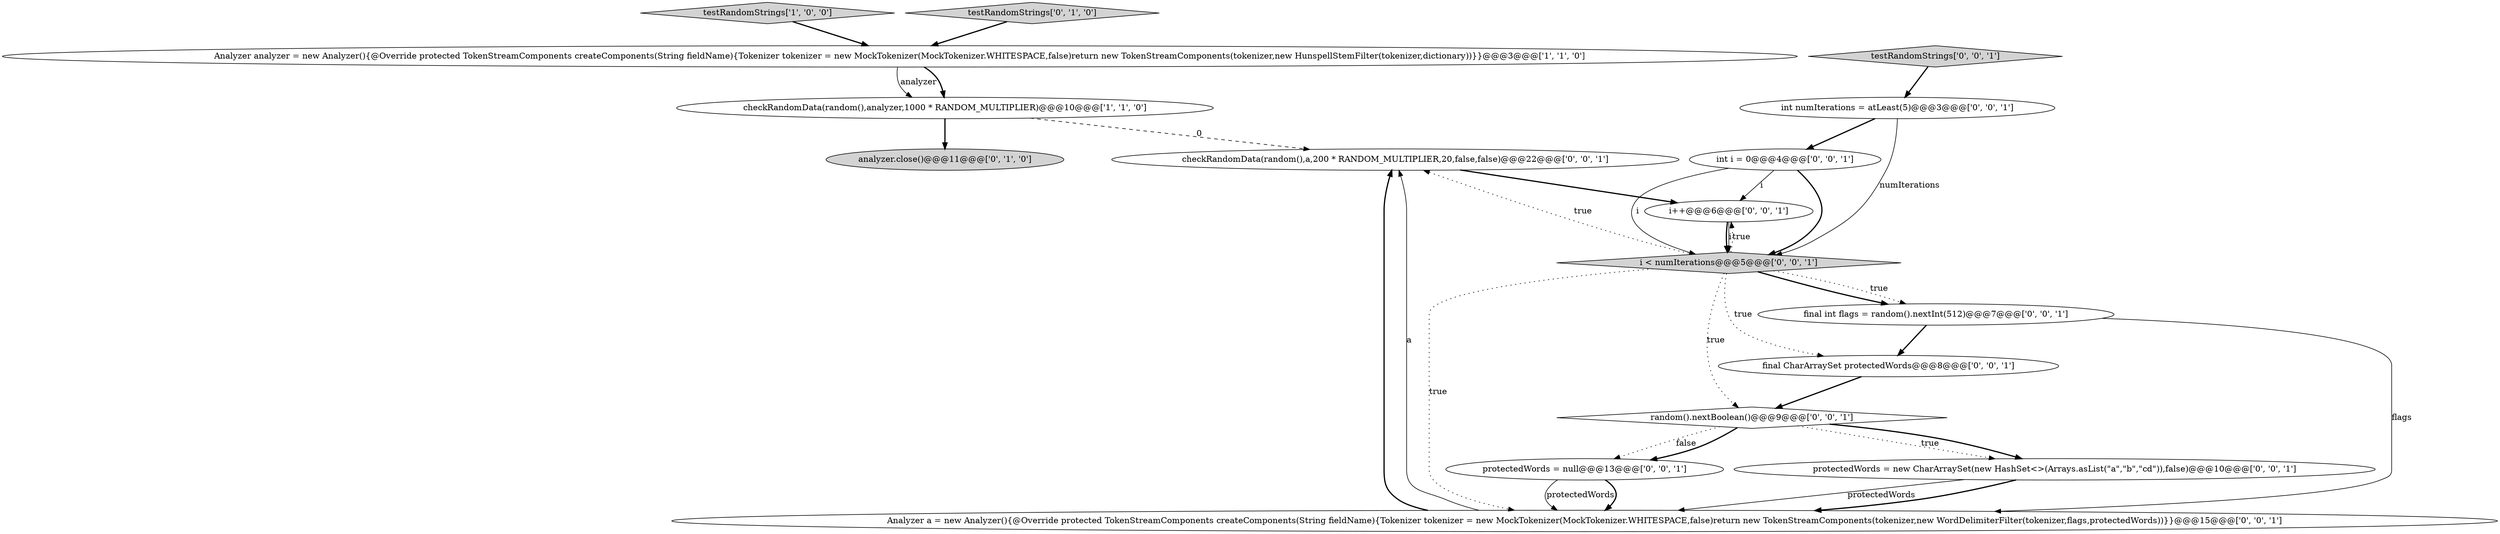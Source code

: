 digraph {
1 [style = filled, label = "testRandomStrings['1', '0', '0']", fillcolor = lightgray, shape = diamond image = "AAA0AAABBB1BBB"];
4 [style = filled, label = "analyzer.close()@@@11@@@['0', '1', '0']", fillcolor = lightgray, shape = ellipse image = "AAA1AAABBB2BBB"];
8 [style = filled, label = "int numIterations = atLeast(5)@@@3@@@['0', '0', '1']", fillcolor = white, shape = ellipse image = "AAA0AAABBB3BBB"];
15 [style = filled, label = "int i = 0@@@4@@@['0', '0', '1']", fillcolor = white, shape = ellipse image = "AAA0AAABBB3BBB"];
0 [style = filled, label = "checkRandomData(random(),analyzer,1000 * RANDOM_MULTIPLIER)@@@10@@@['1', '1', '0']", fillcolor = white, shape = ellipse image = "AAA0AAABBB1BBB"];
14 [style = filled, label = "checkRandomData(random(),a,200 * RANDOM_MULTIPLIER,20,false,false)@@@22@@@['0', '0', '1']", fillcolor = white, shape = ellipse image = "AAA0AAABBB3BBB"];
7 [style = filled, label = "final int flags = random().nextInt(512)@@@7@@@['0', '0', '1']", fillcolor = white, shape = ellipse image = "AAA0AAABBB3BBB"];
2 [style = filled, label = "Analyzer analyzer = new Analyzer(){@Override protected TokenStreamComponents createComponents(String fieldName){Tokenizer tokenizer = new MockTokenizer(MockTokenizer.WHITESPACE,false)return new TokenStreamComponents(tokenizer,new HunspellStemFilter(tokenizer,dictionary))}}@@@3@@@['1', '1', '0']", fillcolor = white, shape = ellipse image = "AAA0AAABBB1BBB"];
11 [style = filled, label = "final CharArraySet protectedWords@@@8@@@['0', '0', '1']", fillcolor = white, shape = ellipse image = "AAA0AAABBB3BBB"];
12 [style = filled, label = "Analyzer a = new Analyzer(){@Override protected TokenStreamComponents createComponents(String fieldName){Tokenizer tokenizer = new MockTokenizer(MockTokenizer.WHITESPACE,false)return new TokenStreamComponents(tokenizer,new WordDelimiterFilter(tokenizer,flags,protectedWords))}}@@@15@@@['0', '0', '1']", fillcolor = white, shape = ellipse image = "AAA0AAABBB3BBB"];
3 [style = filled, label = "testRandomStrings['0', '1', '0']", fillcolor = lightgray, shape = diamond image = "AAA0AAABBB2BBB"];
5 [style = filled, label = "protectedWords = null@@@13@@@['0', '0', '1']", fillcolor = white, shape = ellipse image = "AAA0AAABBB3BBB"];
6 [style = filled, label = "testRandomStrings['0', '0', '1']", fillcolor = lightgray, shape = diamond image = "AAA0AAABBB3BBB"];
13 [style = filled, label = "protectedWords = new CharArraySet(new HashSet<>(Arrays.asList(\"a\",\"b\",\"cd\")),false)@@@10@@@['0', '0', '1']", fillcolor = white, shape = ellipse image = "AAA0AAABBB3BBB"];
16 [style = filled, label = "random().nextBoolean()@@@9@@@['0', '0', '1']", fillcolor = white, shape = diamond image = "AAA0AAABBB3BBB"];
9 [style = filled, label = "i < numIterations@@@5@@@['0', '0', '1']", fillcolor = lightgray, shape = diamond image = "AAA0AAABBB3BBB"];
10 [style = filled, label = "i++@@@6@@@['0', '0', '1']", fillcolor = white, shape = ellipse image = "AAA0AAABBB3BBB"];
10->9 [style = solid, label="i"];
0->4 [style = bold, label=""];
15->9 [style = bold, label=""];
13->12 [style = solid, label="protectedWords"];
3->2 [style = bold, label=""];
9->14 [style = dotted, label="true"];
10->9 [style = bold, label=""];
12->14 [style = bold, label=""];
9->7 [style = dotted, label="true"];
9->11 [style = dotted, label="true"];
0->14 [style = dashed, label="0"];
11->16 [style = bold, label=""];
16->13 [style = dotted, label="true"];
15->9 [style = solid, label="i"];
7->11 [style = bold, label=""];
16->13 [style = bold, label=""];
6->8 [style = bold, label=""];
9->10 [style = dotted, label="true"];
5->12 [style = solid, label="protectedWords"];
13->12 [style = bold, label=""];
16->5 [style = dotted, label="false"];
8->9 [style = solid, label="numIterations"];
7->12 [style = solid, label="flags"];
2->0 [style = solid, label="analyzer"];
9->16 [style = dotted, label="true"];
16->5 [style = bold, label=""];
5->12 [style = bold, label=""];
2->0 [style = bold, label=""];
15->10 [style = solid, label="i"];
9->12 [style = dotted, label="true"];
12->14 [style = solid, label="a"];
14->10 [style = bold, label=""];
1->2 [style = bold, label=""];
8->15 [style = bold, label=""];
9->7 [style = bold, label=""];
}
